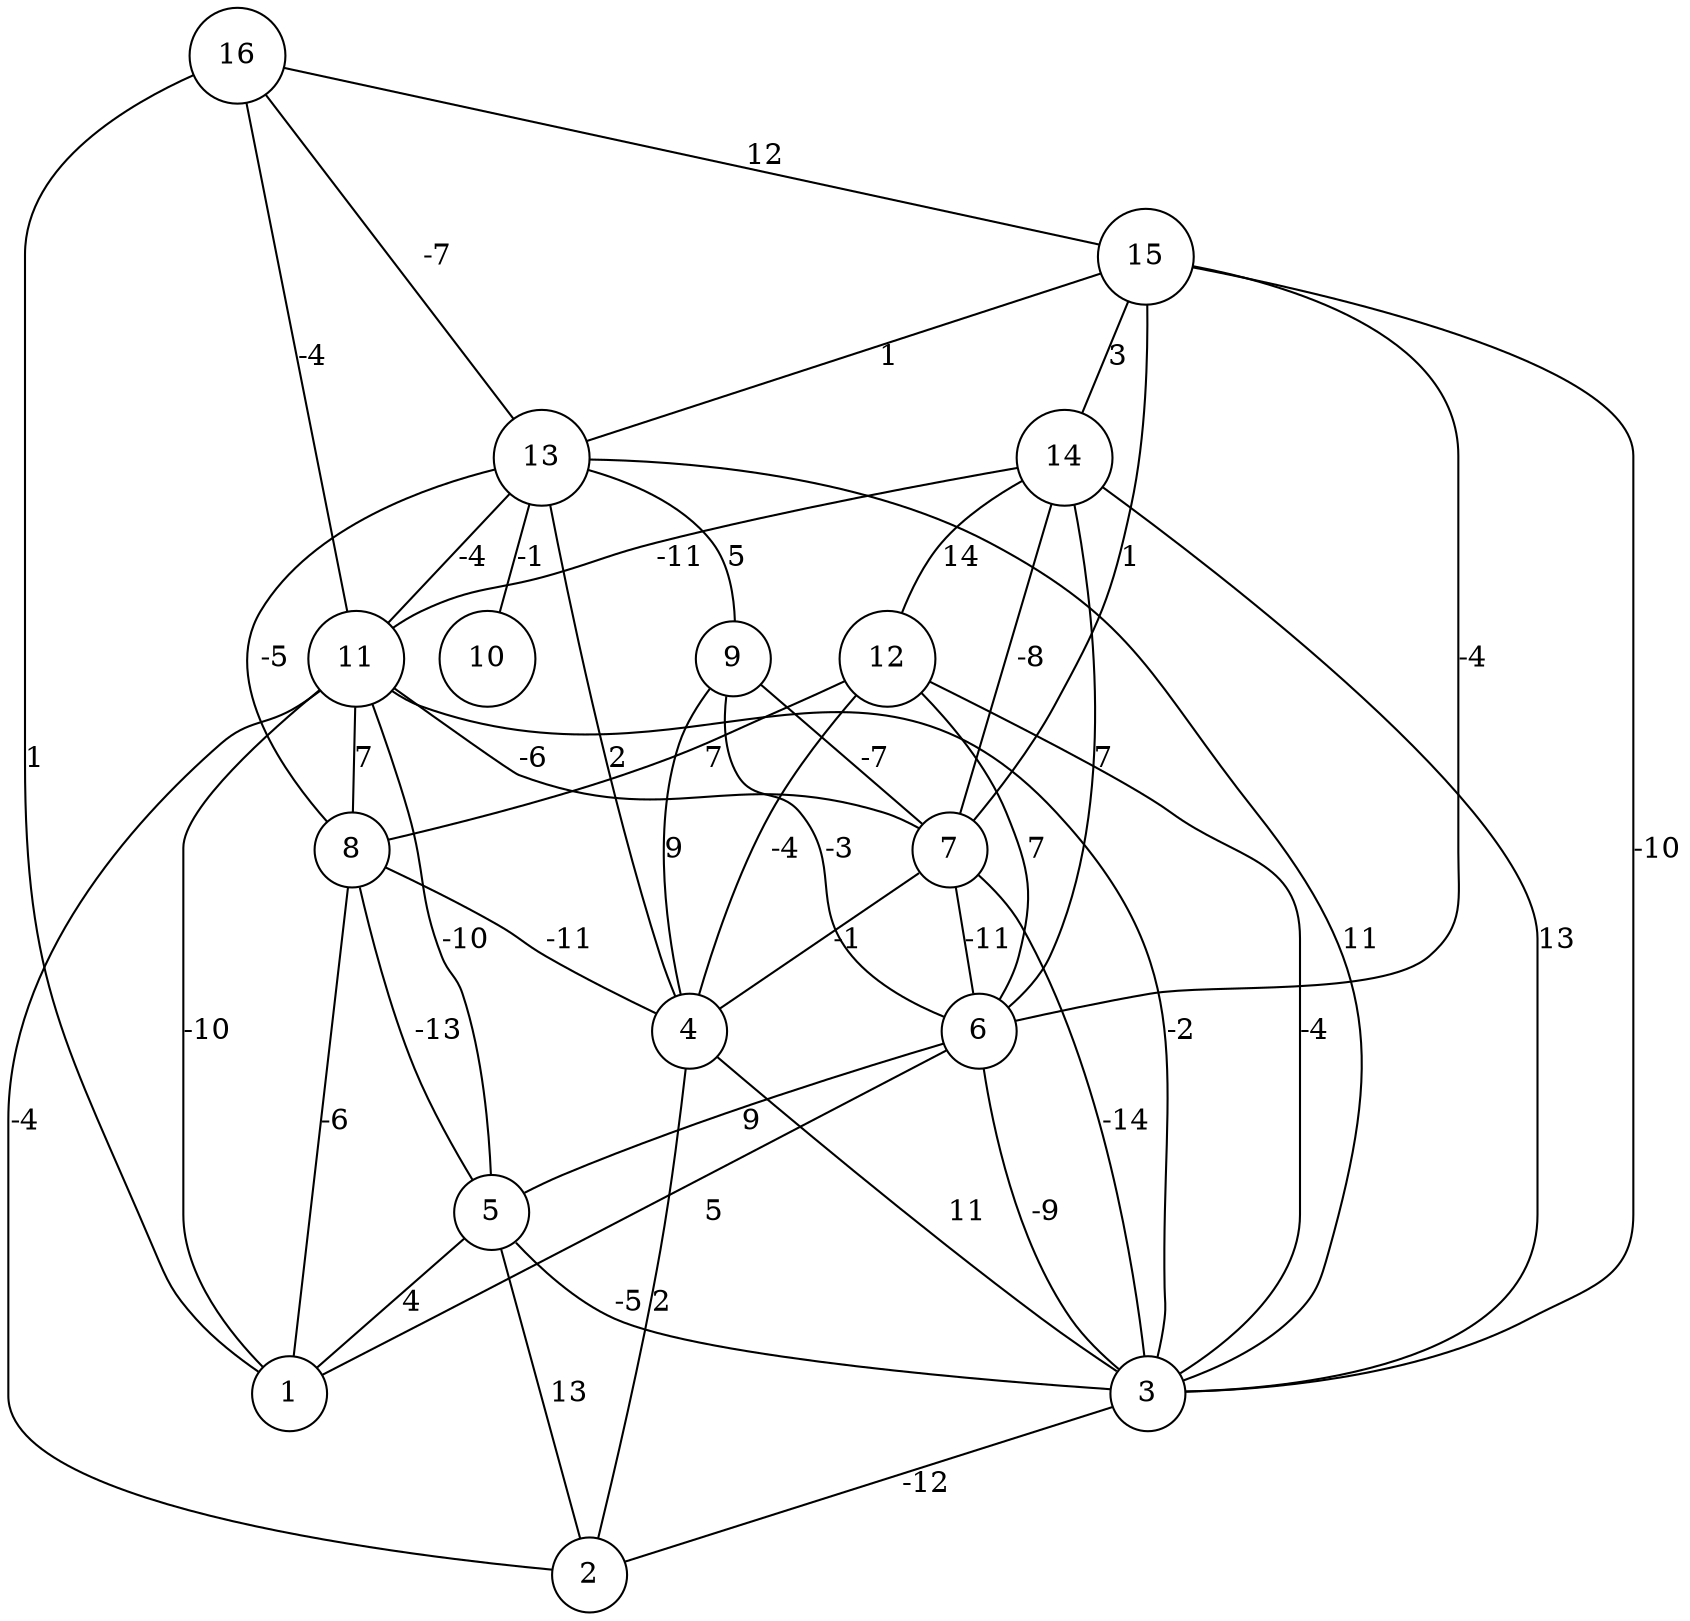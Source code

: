 graph { 
	 fontname="Helvetica,Arial,sans-serif" 
	 node [shape = circle]; 
	 16 -- 1 [label = "1"];
	 16 -- 11 [label = "-4"];
	 16 -- 13 [label = "-7"];
	 16 -- 15 [label = "12"];
	 15 -- 3 [label = "-10"];
	 15 -- 6 [label = "-4"];
	 15 -- 7 [label = "1"];
	 15 -- 13 [label = "1"];
	 15 -- 14 [label = "3"];
	 14 -- 3 [label = "13"];
	 14 -- 6 [label = "7"];
	 14 -- 7 [label = "-8"];
	 14 -- 11 [label = "-11"];
	 14 -- 12 [label = "14"];
	 13 -- 3 [label = "11"];
	 13 -- 4 [label = "2"];
	 13 -- 8 [label = "-5"];
	 13 -- 9 [label = "5"];
	 13 -- 10 [label = "-1"];
	 13 -- 11 [label = "-4"];
	 12 -- 3 [label = "-4"];
	 12 -- 4 [label = "-4"];
	 12 -- 6 [label = "7"];
	 12 -- 8 [label = "7"];
	 11 -- 1 [label = "-10"];
	 11 -- 2 [label = "-4"];
	 11 -- 3 [label = "-2"];
	 11 -- 5 [label = "-10"];
	 11 -- 7 [label = "-6"];
	 11 -- 8 [label = "7"];
	 9 -- 4 [label = "9"];
	 9 -- 6 [label = "-3"];
	 9 -- 7 [label = "-7"];
	 8 -- 1 [label = "-6"];
	 8 -- 4 [label = "-11"];
	 8 -- 5 [label = "-13"];
	 7 -- 3 [label = "-14"];
	 7 -- 4 [label = "-1"];
	 7 -- 6 [label = "-11"];
	 6 -- 1 [label = "5"];
	 6 -- 3 [label = "-9"];
	 6 -- 5 [label = "9"];
	 5 -- 1 [label = "4"];
	 5 -- 2 [label = "13"];
	 5 -- 3 [label = "-5"];
	 4 -- 2 [label = "2"];
	 4 -- 3 [label = "11"];
	 3 -- 2 [label = "-12"];
	 1;
	 2;
	 3;
	 4;
	 5;
	 6;
	 7;
	 8;
	 9;
	 10;
	 11;
	 12;
	 13;
	 14;
	 15;
	 16;
}
